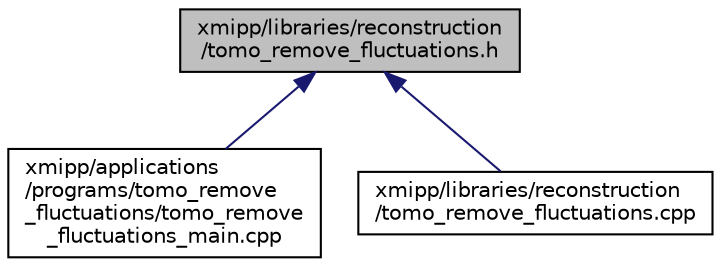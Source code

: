 digraph "xmipp/libraries/reconstruction/tomo_remove_fluctuations.h"
{
  edge [fontname="Helvetica",fontsize="10",labelfontname="Helvetica",labelfontsize="10"];
  node [fontname="Helvetica",fontsize="10",shape=record];
  Node79 [label="xmipp/libraries/reconstruction\l/tomo_remove_fluctuations.h",height=0.2,width=0.4,color="black", fillcolor="grey75", style="filled", fontcolor="black"];
  Node79 -> Node80 [dir="back",color="midnightblue",fontsize="10",style="solid",fontname="Helvetica"];
  Node80 [label="xmipp/applications\l/programs/tomo_remove\l_fluctuations/tomo_remove\l_fluctuations_main.cpp",height=0.2,width=0.4,color="black", fillcolor="white", style="filled",URL="$tomo__remove__fluctuations__main_8cpp.html"];
  Node79 -> Node81 [dir="back",color="midnightblue",fontsize="10",style="solid",fontname="Helvetica"];
  Node81 [label="xmipp/libraries/reconstruction\l/tomo_remove_fluctuations.cpp",height=0.2,width=0.4,color="black", fillcolor="white", style="filled",URL="$tomo__remove__fluctuations_8cpp.html"];
}
